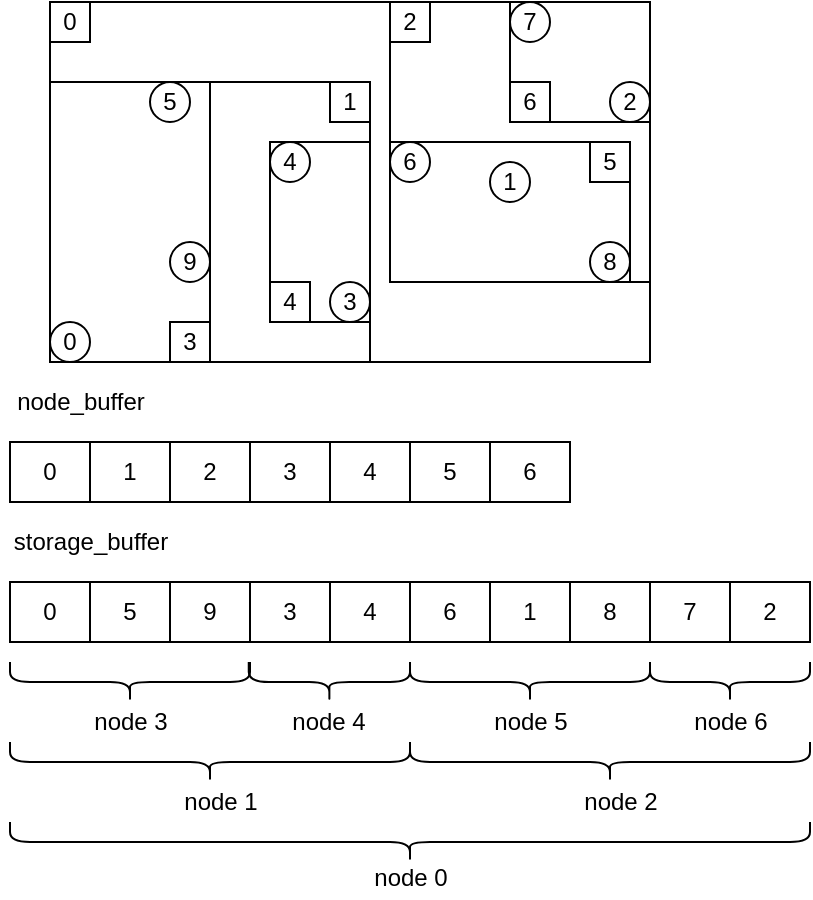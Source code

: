 <mxfile version="13.1.3">
    <diagram id="6hGFLwfOUW9BJ-s0fimq" name="Page-1">
        <mxGraphModel dx="747" dy="340" grid="1" gridSize="10" guides="1" tooltips="1" connect="1" arrows="1" fold="1" page="1" pageScale="1" pageWidth="827" pageHeight="1169" math="0" shadow="0">
            <root>
                <mxCell id="0"/>
                <mxCell id="1" parent="0"/>
                <mxCell id="12" value="" style="rounded=0;whiteSpace=wrap;html=1;fillColor=none;" parent="1" vertex="1">
                    <mxGeometry x="260" y="140" width="300" height="180" as="geometry"/>
                </mxCell>
                <mxCell id="14" value="" style="rounded=0;whiteSpace=wrap;html=1;fillColor=none;" parent="1" vertex="1">
                    <mxGeometry x="430" y="140" width="130" height="140" as="geometry"/>
                </mxCell>
                <mxCell id="46" value="" style="rounded=0;whiteSpace=wrap;html=1;fillColor=none;" vertex="1" parent="1">
                    <mxGeometry x="430" y="210" width="120" height="70" as="geometry"/>
                </mxCell>
                <mxCell id="43" value="" style="rounded=0;whiteSpace=wrap;html=1;fillColor=none;" vertex="1" parent="1">
                    <mxGeometry x="370" y="210" width="50" height="90" as="geometry"/>
                </mxCell>
                <mxCell id="13" value="" style="rounded=0;whiteSpace=wrap;html=1;fillColor=none;" parent="1" vertex="1">
                    <mxGeometry x="260" y="180" width="160" height="140" as="geometry"/>
                </mxCell>
                <mxCell id="2" value="5" style="ellipse;whiteSpace=wrap;html=1;aspect=fixed;connectable=0;allowArrows=0;resizable=0;" parent="1" vertex="1">
                    <mxGeometry x="310" y="180" width="20" height="20" as="geometry"/>
                </mxCell>
                <mxCell id="3" value="9" style="ellipse;whiteSpace=wrap;html=1;aspect=fixed;connectable=0;allowArrows=0;resizable=0;" parent="1" vertex="1">
                    <mxGeometry x="320" y="260" width="20" height="20" as="geometry"/>
                </mxCell>
                <mxCell id="4" value="3" style="ellipse;whiteSpace=wrap;html=1;aspect=fixed;connectable=0;allowArrows=0;resizable=0;" parent="1" vertex="1">
                    <mxGeometry x="400" y="280" width="20" height="20" as="geometry"/>
                </mxCell>
                <mxCell id="5" value="4" style="ellipse;whiteSpace=wrap;html=1;aspect=fixed;connectable=0;allowArrows=0;resizable=0;" parent="1" vertex="1">
                    <mxGeometry x="370" y="210" width="20" height="20" as="geometry"/>
                </mxCell>
                <mxCell id="6" value="1" style="ellipse;whiteSpace=wrap;html=1;aspect=fixed;connectable=0;allowArrows=0;resizable=0;" parent="1" vertex="1">
                    <mxGeometry x="480" y="220" width="20" height="20" as="geometry"/>
                </mxCell>
                <mxCell id="7" value="6" style="ellipse;whiteSpace=wrap;html=1;aspect=fixed;connectable=0;allowArrows=0;resizable=0;" parent="1" vertex="1">
                    <mxGeometry x="430" y="210" width="20" height="20" as="geometry"/>
                </mxCell>
                <mxCell id="8" value="7" style="ellipse;whiteSpace=wrap;html=1;aspect=fixed;connectable=0;allowArrows=0;resizable=0;" parent="1" vertex="1">
                    <mxGeometry x="490" y="140" width="20" height="20" as="geometry"/>
                </mxCell>
                <mxCell id="9" value="8" style="ellipse;whiteSpace=wrap;html=1;aspect=fixed;connectable=0;allowArrows=0;resizable=0;" parent="1" vertex="1">
                    <mxGeometry x="530" y="260" width="20" height="20" as="geometry"/>
                </mxCell>
                <mxCell id="10" value="2" style="ellipse;whiteSpace=wrap;html=1;aspect=fixed;connectable=0;allowArrows=0;resizable=0;" parent="1" vertex="1">
                    <mxGeometry x="540" y="180" width="20" height="20" as="geometry"/>
                </mxCell>
                <mxCell id="11" value="0" style="ellipse;whiteSpace=wrap;html=1;aspect=fixed;connectable=0;allowArrows=0;resizable=0;" parent="1" vertex="1">
                    <mxGeometry x="260" y="300" width="20" height="20" as="geometry"/>
                </mxCell>
                <mxCell id="15" value="0" style="rounded=0;whiteSpace=wrap;html=1;fillColor=none;" parent="1" vertex="1">
                    <mxGeometry x="260" y="140" width="20" height="20" as="geometry"/>
                </mxCell>
                <mxCell id="18" value="1" style="rounded=0;whiteSpace=wrap;html=1;fillColor=none;" parent="1" vertex="1">
                    <mxGeometry x="400" y="180" width="20" height="20" as="geometry"/>
                </mxCell>
                <mxCell id="20" value="2" style="rounded=0;whiteSpace=wrap;html=1;fillColor=none;" parent="1" vertex="1">
                    <mxGeometry x="430" y="140" width="20" height="20" as="geometry"/>
                </mxCell>
                <mxCell id="22" value="0" style="rounded=0;whiteSpace=wrap;html=1;" parent="1" vertex="1">
                    <mxGeometry x="240" y="430" width="40" height="30" as="geometry"/>
                </mxCell>
                <mxCell id="23" value="5" style="rounded=0;whiteSpace=wrap;html=1;" parent="1" vertex="1">
                    <mxGeometry x="280" y="430" width="40" height="30" as="geometry"/>
                </mxCell>
                <mxCell id="24" value="9" style="rounded=0;whiteSpace=wrap;html=1;" parent="1" vertex="1">
                    <mxGeometry x="320" y="430" width="40" height="30" as="geometry"/>
                </mxCell>
                <mxCell id="25" value="3" style="rounded=0;whiteSpace=wrap;html=1;" parent="1" vertex="1">
                    <mxGeometry x="360" y="430" width="40" height="30" as="geometry"/>
                </mxCell>
                <mxCell id="26" value="4" style="rounded=0;whiteSpace=wrap;html=1;" parent="1" vertex="1">
                    <mxGeometry x="400" y="430" width="40" height="30" as="geometry"/>
                </mxCell>
                <mxCell id="27" value="6" style="rounded=0;whiteSpace=wrap;html=1;" parent="1" vertex="1">
                    <mxGeometry x="440" y="430" width="40" height="30" as="geometry"/>
                </mxCell>
                <mxCell id="28" value="1" style="rounded=0;whiteSpace=wrap;html=1;" parent="1" vertex="1">
                    <mxGeometry x="480" y="430" width="40" height="30" as="geometry"/>
                </mxCell>
                <mxCell id="29" value="8" style="rounded=0;whiteSpace=wrap;html=1;" parent="1" vertex="1">
                    <mxGeometry x="520" y="430" width="40" height="30" as="geometry"/>
                </mxCell>
                <mxCell id="30" value="7" style="rounded=0;whiteSpace=wrap;html=1;" parent="1" vertex="1">
                    <mxGeometry x="560" y="430" width="40" height="30" as="geometry"/>
                </mxCell>
                <mxCell id="31" value="2" style="rounded=0;whiteSpace=wrap;html=1;" parent="1" vertex="1">
                    <mxGeometry x="600" y="430" width="40" height="30" as="geometry"/>
                </mxCell>
                <mxCell id="34" value="" style="shape=curlyBracket;whiteSpace=wrap;html=1;rounded=1;fillColor=#ffffff;rotation=-90;" parent="1" vertex="1">
                    <mxGeometry x="290" y="420" width="20" height="120" as="geometry"/>
                </mxCell>
                <mxCell id="35" value="" style="shape=curlyBracket;whiteSpace=wrap;html=1;rounded=1;fillColor=#ffffff;rotation=-90;" parent="1" vertex="1">
                    <mxGeometry x="490" y="420" width="20" height="120" as="geometry"/>
                </mxCell>
                <mxCell id="36" value="node 3" style="text;html=1;align=center;verticalAlign=middle;resizable=0;points=[];autosize=1;" parent="1" vertex="1">
                    <mxGeometry x="275" y="490" width="50" height="20" as="geometry"/>
                </mxCell>
                <mxCell id="37" value="node 5" style="text;html=1;align=center;verticalAlign=middle;resizable=0;points=[];autosize=1;" parent="1" vertex="1">
                    <mxGeometry x="475" y="490" width="50" height="20" as="geometry"/>
                </mxCell>
                <mxCell id="38" value="0" style="rounded=0;whiteSpace=wrap;html=1;" parent="1" vertex="1">
                    <mxGeometry x="240" y="360" width="40" height="30" as="geometry"/>
                </mxCell>
                <mxCell id="39" value="1" style="rounded=0;whiteSpace=wrap;html=1;" parent="1" vertex="1">
                    <mxGeometry x="280" y="360" width="40" height="30" as="geometry"/>
                </mxCell>
                <mxCell id="40" value="2" style="rounded=0;whiteSpace=wrap;html=1;" parent="1" vertex="1">
                    <mxGeometry x="320" y="360" width="40" height="30" as="geometry"/>
                </mxCell>
                <mxCell id="41" value="storage_buffer" style="text;html=1;align=center;verticalAlign=middle;resizable=0;points=[];autosize=1;" parent="1" vertex="1">
                    <mxGeometry x="235" y="400" width="90" height="20" as="geometry"/>
                </mxCell>
                <mxCell id="42" value="node_buffer" style="text;html=1;align=center;verticalAlign=middle;resizable=0;points=[];autosize=1;" parent="1" vertex="1">
                    <mxGeometry x="235" y="330" width="80" height="20" as="geometry"/>
                </mxCell>
                <mxCell id="44" value="" style="rounded=0;whiteSpace=wrap;html=1;fillColor=none;shadow=0;fixDash=0;" vertex="1" parent="1">
                    <mxGeometry x="260" y="180" width="80" height="140" as="geometry"/>
                </mxCell>
                <mxCell id="45" value="" style="rounded=0;whiteSpace=wrap;html=1;fillColor=none;" vertex="1" parent="1">
                    <mxGeometry x="490" y="140" width="70" height="60" as="geometry"/>
                </mxCell>
                <mxCell id="47" value="3" style="rounded=0;whiteSpace=wrap;html=1;fillColor=none;" vertex="1" parent="1">
                    <mxGeometry x="320" y="300" width="20" height="20" as="geometry"/>
                </mxCell>
                <mxCell id="48" value="4" style="rounded=0;whiteSpace=wrap;html=1;fillColor=none;" vertex="1" parent="1">
                    <mxGeometry x="370" y="280" width="20" height="20" as="geometry"/>
                </mxCell>
                <mxCell id="49" value="5" style="rounded=0;whiteSpace=wrap;html=1;fillColor=none;" vertex="1" parent="1">
                    <mxGeometry x="530" y="210" width="20" height="20" as="geometry"/>
                </mxCell>
                <mxCell id="50" value="6" style="rounded=0;whiteSpace=wrap;html=1;fillColor=none;" vertex="1" parent="1">
                    <mxGeometry x="490" y="180" width="20" height="20" as="geometry"/>
                </mxCell>
                <mxCell id="51" value="" style="shape=curlyBracket;whiteSpace=wrap;html=1;rounded=1;fillColor=#ffffff;rotation=-90;" vertex="1" parent="1">
                    <mxGeometry x="389.69" y="439.69" width="20" height="80.63" as="geometry"/>
                </mxCell>
                <mxCell id="52" value="node 4" style="text;html=1;align=center;verticalAlign=middle;resizable=0;points=[];autosize=1;" vertex="1" parent="1">
                    <mxGeometry x="374" y="490" width="50" height="20" as="geometry"/>
                </mxCell>
                <mxCell id="53" value="" style="shape=curlyBracket;whiteSpace=wrap;html=1;rounded=1;fillColor=#ffffff;rotation=-90;" vertex="1" parent="1">
                    <mxGeometry x="590" y="440" width="20" height="80" as="geometry"/>
                </mxCell>
                <mxCell id="54" value="node 6" style="text;html=1;align=center;verticalAlign=middle;resizable=0;points=[];autosize=1;" vertex="1" parent="1">
                    <mxGeometry x="575" y="490" width="50" height="20" as="geometry"/>
                </mxCell>
                <mxCell id="55" value="3" style="rounded=0;whiteSpace=wrap;html=1;" vertex="1" parent="1">
                    <mxGeometry x="360" y="360" width="40" height="30" as="geometry"/>
                </mxCell>
                <mxCell id="56" value="4" style="rounded=0;whiteSpace=wrap;html=1;" vertex="1" parent="1">
                    <mxGeometry x="400" y="360" width="40" height="30" as="geometry"/>
                </mxCell>
                <mxCell id="57" value="5" style="rounded=0;whiteSpace=wrap;html=1;" vertex="1" parent="1">
                    <mxGeometry x="440" y="360" width="40" height="30" as="geometry"/>
                </mxCell>
                <mxCell id="58" value="6" style="rounded=0;whiteSpace=wrap;html=1;" vertex="1" parent="1">
                    <mxGeometry x="480" y="360" width="40" height="30" as="geometry"/>
                </mxCell>
                <mxCell id="59" value="" style="shape=curlyBracket;whiteSpace=wrap;html=1;rounded=1;fillColor=#ffffff;rotation=-90;" vertex="1" parent="1">
                    <mxGeometry x="330" y="420" width="20" height="200" as="geometry"/>
                </mxCell>
                <mxCell id="60" value="" style="shape=curlyBracket;whiteSpace=wrap;html=1;rounded=1;fillColor=#ffffff;rotation=-90;" vertex="1" parent="1">
                    <mxGeometry x="530" y="420" width="20" height="200" as="geometry"/>
                </mxCell>
                <mxCell id="61" value="node 1" style="text;html=1;align=center;verticalAlign=middle;resizable=0;points=[];autosize=1;" vertex="1" parent="1">
                    <mxGeometry x="320" y="530" width="50" height="20" as="geometry"/>
                </mxCell>
                <mxCell id="62" value="node 2" style="text;html=1;align=center;verticalAlign=middle;resizable=0;points=[];autosize=1;" vertex="1" parent="1">
                    <mxGeometry x="520" y="530" width="50" height="20" as="geometry"/>
                </mxCell>
                <mxCell id="63" value="" style="shape=curlyBracket;whiteSpace=wrap;html=1;rounded=1;fillColor=#ffffff;rotation=-90;" vertex="1" parent="1">
                    <mxGeometry x="430" y="360" width="20" height="400" as="geometry"/>
                </mxCell>
                <mxCell id="64" value="node 0" style="text;html=1;align=center;verticalAlign=middle;resizable=0;points=[];autosize=1;" vertex="1" parent="1">
                    <mxGeometry x="415" y="568" width="50" height="20" as="geometry"/>
                </mxCell>
            </root>
        </mxGraphModel>
    </diagram>
</mxfile>